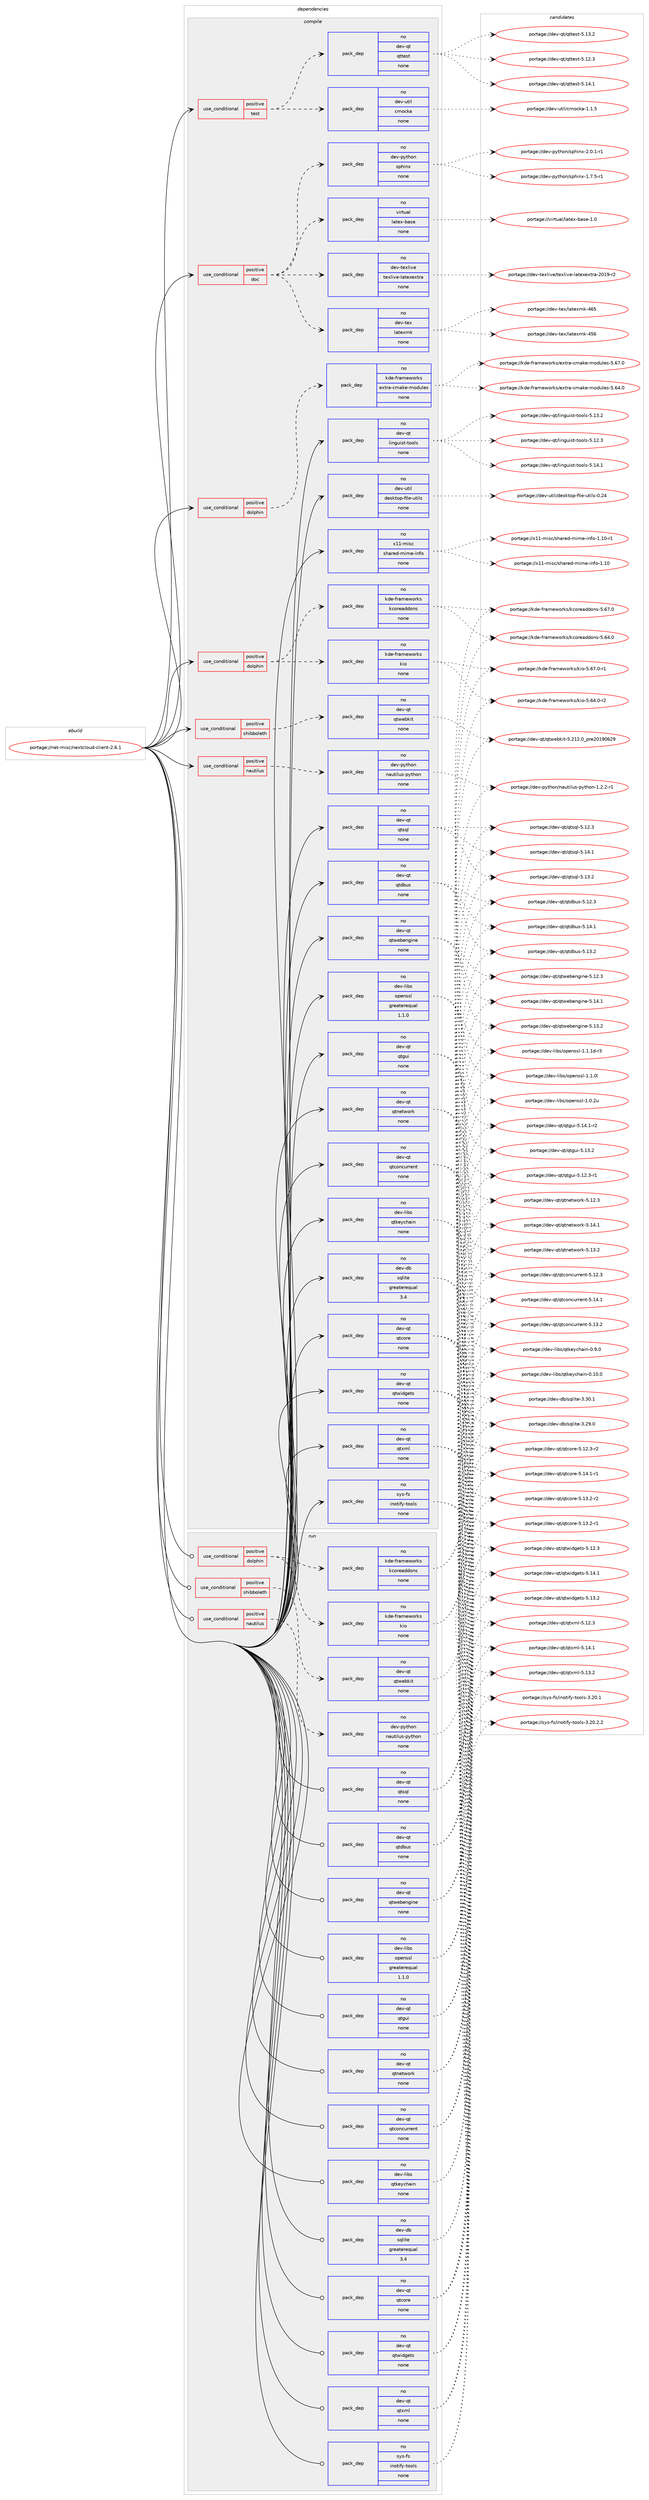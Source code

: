 digraph prolog {

# *************
# Graph options
# *************

newrank=true;
concentrate=true;
compound=true;
graph [rankdir=LR,fontname=Helvetica,fontsize=10,ranksep=1.5];#, ranksep=2.5, nodesep=0.2];
edge  [arrowhead=vee];
node  [fontname=Helvetica,fontsize=10];

# **********
# The ebuild
# **********

subgraph cluster_leftcol {
color=gray;
rank=same;
label=<<i>ebuild</i>>;
id [label="portage://net-misc/nextcloud-client-2.6.1", color=red, width=4, href="../net-misc/nextcloud-client-2.6.1.svg"];
}

# ****************
# The dependencies
# ****************

subgraph cluster_midcol {
color=gray;
label=<<i>dependencies</i>>;
subgraph cluster_compile {
fillcolor="#eeeeee";
style=filled;
label=<<i>compile</i>>;
subgraph cond26097 {
dependency126191 [label=<<TABLE BORDER="0" CELLBORDER="1" CELLSPACING="0" CELLPADDING="4"><TR><TD ROWSPAN="3" CELLPADDING="10">use_conditional</TD></TR><TR><TD>positive</TD></TR><TR><TD>doc</TD></TR></TABLE>>, shape=none, color=red];
subgraph pack97971 {
dependency126192 [label=<<TABLE BORDER="0" CELLBORDER="1" CELLSPACING="0" CELLPADDING="4" WIDTH="220"><TR><TD ROWSPAN="6" CELLPADDING="30">pack_dep</TD></TR><TR><TD WIDTH="110">no</TD></TR><TR><TD>dev-python</TD></TR><TR><TD>sphinx</TD></TR><TR><TD>none</TD></TR><TR><TD></TD></TR></TABLE>>, shape=none, color=blue];
}
dependency126191:e -> dependency126192:w [weight=20,style="dashed",arrowhead="vee"];
subgraph pack97972 {
dependency126193 [label=<<TABLE BORDER="0" CELLBORDER="1" CELLSPACING="0" CELLPADDING="4" WIDTH="220"><TR><TD ROWSPAN="6" CELLPADDING="30">pack_dep</TD></TR><TR><TD WIDTH="110">no</TD></TR><TR><TD>dev-tex</TD></TR><TR><TD>latexmk</TD></TR><TR><TD>none</TD></TR><TR><TD></TD></TR></TABLE>>, shape=none, color=blue];
}
dependency126191:e -> dependency126193:w [weight=20,style="dashed",arrowhead="vee"];
subgraph pack97973 {
dependency126194 [label=<<TABLE BORDER="0" CELLBORDER="1" CELLSPACING="0" CELLPADDING="4" WIDTH="220"><TR><TD ROWSPAN="6" CELLPADDING="30">pack_dep</TD></TR><TR><TD WIDTH="110">no</TD></TR><TR><TD>dev-texlive</TD></TR><TR><TD>texlive-latexextra</TD></TR><TR><TD>none</TD></TR><TR><TD></TD></TR></TABLE>>, shape=none, color=blue];
}
dependency126191:e -> dependency126194:w [weight=20,style="dashed",arrowhead="vee"];
subgraph pack97974 {
dependency126195 [label=<<TABLE BORDER="0" CELLBORDER="1" CELLSPACING="0" CELLPADDING="4" WIDTH="220"><TR><TD ROWSPAN="6" CELLPADDING="30">pack_dep</TD></TR><TR><TD WIDTH="110">no</TD></TR><TR><TD>virtual</TD></TR><TR><TD>latex-base</TD></TR><TR><TD>none</TD></TR><TR><TD></TD></TR></TABLE>>, shape=none, color=blue];
}
dependency126191:e -> dependency126195:w [weight=20,style="dashed",arrowhead="vee"];
}
id:e -> dependency126191:w [weight=20,style="solid",arrowhead="vee"];
subgraph cond26098 {
dependency126196 [label=<<TABLE BORDER="0" CELLBORDER="1" CELLSPACING="0" CELLPADDING="4"><TR><TD ROWSPAN="3" CELLPADDING="10">use_conditional</TD></TR><TR><TD>positive</TD></TR><TR><TD>dolphin</TD></TR></TABLE>>, shape=none, color=red];
subgraph pack97975 {
dependency126197 [label=<<TABLE BORDER="0" CELLBORDER="1" CELLSPACING="0" CELLPADDING="4" WIDTH="220"><TR><TD ROWSPAN="6" CELLPADDING="30">pack_dep</TD></TR><TR><TD WIDTH="110">no</TD></TR><TR><TD>kde-frameworks</TD></TR><TR><TD>extra-cmake-modules</TD></TR><TR><TD>none</TD></TR><TR><TD></TD></TR></TABLE>>, shape=none, color=blue];
}
dependency126196:e -> dependency126197:w [weight=20,style="dashed",arrowhead="vee"];
}
id:e -> dependency126196:w [weight=20,style="solid",arrowhead="vee"];
subgraph cond26099 {
dependency126198 [label=<<TABLE BORDER="0" CELLBORDER="1" CELLSPACING="0" CELLPADDING="4"><TR><TD ROWSPAN="3" CELLPADDING="10">use_conditional</TD></TR><TR><TD>positive</TD></TR><TR><TD>dolphin</TD></TR></TABLE>>, shape=none, color=red];
subgraph pack97976 {
dependency126199 [label=<<TABLE BORDER="0" CELLBORDER="1" CELLSPACING="0" CELLPADDING="4" WIDTH="220"><TR><TD ROWSPAN="6" CELLPADDING="30">pack_dep</TD></TR><TR><TD WIDTH="110">no</TD></TR><TR><TD>kde-frameworks</TD></TR><TR><TD>kcoreaddons</TD></TR><TR><TD>none</TD></TR><TR><TD></TD></TR></TABLE>>, shape=none, color=blue];
}
dependency126198:e -> dependency126199:w [weight=20,style="dashed",arrowhead="vee"];
subgraph pack97977 {
dependency126200 [label=<<TABLE BORDER="0" CELLBORDER="1" CELLSPACING="0" CELLPADDING="4" WIDTH="220"><TR><TD ROWSPAN="6" CELLPADDING="30">pack_dep</TD></TR><TR><TD WIDTH="110">no</TD></TR><TR><TD>kde-frameworks</TD></TR><TR><TD>kio</TD></TR><TR><TD>none</TD></TR><TR><TD></TD></TR></TABLE>>, shape=none, color=blue];
}
dependency126198:e -> dependency126200:w [weight=20,style="dashed",arrowhead="vee"];
}
id:e -> dependency126198:w [weight=20,style="solid",arrowhead="vee"];
subgraph cond26100 {
dependency126201 [label=<<TABLE BORDER="0" CELLBORDER="1" CELLSPACING="0" CELLPADDING="4"><TR><TD ROWSPAN="3" CELLPADDING="10">use_conditional</TD></TR><TR><TD>positive</TD></TR><TR><TD>nautilus</TD></TR></TABLE>>, shape=none, color=red];
subgraph pack97978 {
dependency126202 [label=<<TABLE BORDER="0" CELLBORDER="1" CELLSPACING="0" CELLPADDING="4" WIDTH="220"><TR><TD ROWSPAN="6" CELLPADDING="30">pack_dep</TD></TR><TR><TD WIDTH="110">no</TD></TR><TR><TD>dev-python</TD></TR><TR><TD>nautilus-python</TD></TR><TR><TD>none</TD></TR><TR><TD></TD></TR></TABLE>>, shape=none, color=blue];
}
dependency126201:e -> dependency126202:w [weight=20,style="dashed",arrowhead="vee"];
}
id:e -> dependency126201:w [weight=20,style="solid",arrowhead="vee"];
subgraph cond26101 {
dependency126203 [label=<<TABLE BORDER="0" CELLBORDER="1" CELLSPACING="0" CELLPADDING="4"><TR><TD ROWSPAN="3" CELLPADDING="10">use_conditional</TD></TR><TR><TD>positive</TD></TR><TR><TD>shibboleth</TD></TR></TABLE>>, shape=none, color=red];
subgraph pack97979 {
dependency126204 [label=<<TABLE BORDER="0" CELLBORDER="1" CELLSPACING="0" CELLPADDING="4" WIDTH="220"><TR><TD ROWSPAN="6" CELLPADDING="30">pack_dep</TD></TR><TR><TD WIDTH="110">no</TD></TR><TR><TD>dev-qt</TD></TR><TR><TD>qtwebkit</TD></TR><TR><TD>none</TD></TR><TR><TD></TD></TR></TABLE>>, shape=none, color=blue];
}
dependency126203:e -> dependency126204:w [weight=20,style="dashed",arrowhead="vee"];
}
id:e -> dependency126203:w [weight=20,style="solid",arrowhead="vee"];
subgraph cond26102 {
dependency126205 [label=<<TABLE BORDER="0" CELLBORDER="1" CELLSPACING="0" CELLPADDING="4"><TR><TD ROWSPAN="3" CELLPADDING="10">use_conditional</TD></TR><TR><TD>positive</TD></TR><TR><TD>test</TD></TR></TABLE>>, shape=none, color=red];
subgraph pack97980 {
dependency126206 [label=<<TABLE BORDER="0" CELLBORDER="1" CELLSPACING="0" CELLPADDING="4" WIDTH="220"><TR><TD ROWSPAN="6" CELLPADDING="30">pack_dep</TD></TR><TR><TD WIDTH="110">no</TD></TR><TR><TD>dev-util</TD></TR><TR><TD>cmocka</TD></TR><TR><TD>none</TD></TR><TR><TD></TD></TR></TABLE>>, shape=none, color=blue];
}
dependency126205:e -> dependency126206:w [weight=20,style="dashed",arrowhead="vee"];
subgraph pack97981 {
dependency126207 [label=<<TABLE BORDER="0" CELLBORDER="1" CELLSPACING="0" CELLPADDING="4" WIDTH="220"><TR><TD ROWSPAN="6" CELLPADDING="30">pack_dep</TD></TR><TR><TD WIDTH="110">no</TD></TR><TR><TD>dev-qt</TD></TR><TR><TD>qttest</TD></TR><TR><TD>none</TD></TR><TR><TD></TD></TR></TABLE>>, shape=none, color=blue];
}
dependency126205:e -> dependency126207:w [weight=20,style="dashed",arrowhead="vee"];
}
id:e -> dependency126205:w [weight=20,style="solid",arrowhead="vee"];
subgraph pack97982 {
dependency126208 [label=<<TABLE BORDER="0" CELLBORDER="1" CELLSPACING="0" CELLPADDING="4" WIDTH="220"><TR><TD ROWSPAN="6" CELLPADDING="30">pack_dep</TD></TR><TR><TD WIDTH="110">no</TD></TR><TR><TD>dev-db</TD></TR><TR><TD>sqlite</TD></TR><TR><TD>greaterequal</TD></TR><TR><TD>3.4</TD></TR></TABLE>>, shape=none, color=blue];
}
id:e -> dependency126208:w [weight=20,style="solid",arrowhead="vee"];
subgraph pack97983 {
dependency126209 [label=<<TABLE BORDER="0" CELLBORDER="1" CELLSPACING="0" CELLPADDING="4" WIDTH="220"><TR><TD ROWSPAN="6" CELLPADDING="30">pack_dep</TD></TR><TR><TD WIDTH="110">no</TD></TR><TR><TD>dev-libs</TD></TR><TR><TD>openssl</TD></TR><TR><TD>greaterequal</TD></TR><TR><TD>1.1.0</TD></TR></TABLE>>, shape=none, color=blue];
}
id:e -> dependency126209:w [weight=20,style="solid",arrowhead="vee"];
subgraph pack97984 {
dependency126210 [label=<<TABLE BORDER="0" CELLBORDER="1" CELLSPACING="0" CELLPADDING="4" WIDTH="220"><TR><TD ROWSPAN="6" CELLPADDING="30">pack_dep</TD></TR><TR><TD WIDTH="110">no</TD></TR><TR><TD>dev-libs</TD></TR><TR><TD>qtkeychain</TD></TR><TR><TD>none</TD></TR><TR><TD></TD></TR></TABLE>>, shape=none, color=blue];
}
id:e -> dependency126210:w [weight=20,style="solid",arrowhead="vee"];
subgraph pack97985 {
dependency126211 [label=<<TABLE BORDER="0" CELLBORDER="1" CELLSPACING="0" CELLPADDING="4" WIDTH="220"><TR><TD ROWSPAN="6" CELLPADDING="30">pack_dep</TD></TR><TR><TD WIDTH="110">no</TD></TR><TR><TD>dev-qt</TD></TR><TR><TD>linguist-tools</TD></TR><TR><TD>none</TD></TR><TR><TD></TD></TR></TABLE>>, shape=none, color=blue];
}
id:e -> dependency126211:w [weight=20,style="solid",arrowhead="vee"];
subgraph pack97986 {
dependency126212 [label=<<TABLE BORDER="0" CELLBORDER="1" CELLSPACING="0" CELLPADDING="4" WIDTH="220"><TR><TD ROWSPAN="6" CELLPADDING="30">pack_dep</TD></TR><TR><TD WIDTH="110">no</TD></TR><TR><TD>dev-qt</TD></TR><TR><TD>qtconcurrent</TD></TR><TR><TD>none</TD></TR><TR><TD></TD></TR></TABLE>>, shape=none, color=blue];
}
id:e -> dependency126212:w [weight=20,style="solid",arrowhead="vee"];
subgraph pack97987 {
dependency126213 [label=<<TABLE BORDER="0" CELLBORDER="1" CELLSPACING="0" CELLPADDING="4" WIDTH="220"><TR><TD ROWSPAN="6" CELLPADDING="30">pack_dep</TD></TR><TR><TD WIDTH="110">no</TD></TR><TR><TD>dev-qt</TD></TR><TR><TD>qtcore</TD></TR><TR><TD>none</TD></TR><TR><TD></TD></TR></TABLE>>, shape=none, color=blue];
}
id:e -> dependency126213:w [weight=20,style="solid",arrowhead="vee"];
subgraph pack97988 {
dependency126214 [label=<<TABLE BORDER="0" CELLBORDER="1" CELLSPACING="0" CELLPADDING="4" WIDTH="220"><TR><TD ROWSPAN="6" CELLPADDING="30">pack_dep</TD></TR><TR><TD WIDTH="110">no</TD></TR><TR><TD>dev-qt</TD></TR><TR><TD>qtdbus</TD></TR><TR><TD>none</TD></TR><TR><TD></TD></TR></TABLE>>, shape=none, color=blue];
}
id:e -> dependency126214:w [weight=20,style="solid",arrowhead="vee"];
subgraph pack97989 {
dependency126215 [label=<<TABLE BORDER="0" CELLBORDER="1" CELLSPACING="0" CELLPADDING="4" WIDTH="220"><TR><TD ROWSPAN="6" CELLPADDING="30">pack_dep</TD></TR><TR><TD WIDTH="110">no</TD></TR><TR><TD>dev-qt</TD></TR><TR><TD>qtgui</TD></TR><TR><TD>none</TD></TR><TR><TD></TD></TR></TABLE>>, shape=none, color=blue];
}
id:e -> dependency126215:w [weight=20,style="solid",arrowhead="vee"];
subgraph pack97990 {
dependency126216 [label=<<TABLE BORDER="0" CELLBORDER="1" CELLSPACING="0" CELLPADDING="4" WIDTH="220"><TR><TD ROWSPAN="6" CELLPADDING="30">pack_dep</TD></TR><TR><TD WIDTH="110">no</TD></TR><TR><TD>dev-qt</TD></TR><TR><TD>qtnetwork</TD></TR><TR><TD>none</TD></TR><TR><TD></TD></TR></TABLE>>, shape=none, color=blue];
}
id:e -> dependency126216:w [weight=20,style="solid",arrowhead="vee"];
subgraph pack97991 {
dependency126217 [label=<<TABLE BORDER="0" CELLBORDER="1" CELLSPACING="0" CELLPADDING="4" WIDTH="220"><TR><TD ROWSPAN="6" CELLPADDING="30">pack_dep</TD></TR><TR><TD WIDTH="110">no</TD></TR><TR><TD>dev-qt</TD></TR><TR><TD>qtsql</TD></TR><TR><TD>none</TD></TR><TR><TD></TD></TR></TABLE>>, shape=none, color=blue];
}
id:e -> dependency126217:w [weight=20,style="solid",arrowhead="vee"];
subgraph pack97992 {
dependency126218 [label=<<TABLE BORDER="0" CELLBORDER="1" CELLSPACING="0" CELLPADDING="4" WIDTH="220"><TR><TD ROWSPAN="6" CELLPADDING="30">pack_dep</TD></TR><TR><TD WIDTH="110">no</TD></TR><TR><TD>dev-qt</TD></TR><TR><TD>qtwebengine</TD></TR><TR><TD>none</TD></TR><TR><TD></TD></TR></TABLE>>, shape=none, color=blue];
}
id:e -> dependency126218:w [weight=20,style="solid",arrowhead="vee"];
subgraph pack97993 {
dependency126219 [label=<<TABLE BORDER="0" CELLBORDER="1" CELLSPACING="0" CELLPADDING="4" WIDTH="220"><TR><TD ROWSPAN="6" CELLPADDING="30">pack_dep</TD></TR><TR><TD WIDTH="110">no</TD></TR><TR><TD>dev-qt</TD></TR><TR><TD>qtwidgets</TD></TR><TR><TD>none</TD></TR><TR><TD></TD></TR></TABLE>>, shape=none, color=blue];
}
id:e -> dependency126219:w [weight=20,style="solid",arrowhead="vee"];
subgraph pack97994 {
dependency126220 [label=<<TABLE BORDER="0" CELLBORDER="1" CELLSPACING="0" CELLPADDING="4" WIDTH="220"><TR><TD ROWSPAN="6" CELLPADDING="30">pack_dep</TD></TR><TR><TD WIDTH="110">no</TD></TR><TR><TD>dev-qt</TD></TR><TR><TD>qtxml</TD></TR><TR><TD>none</TD></TR><TR><TD></TD></TR></TABLE>>, shape=none, color=blue];
}
id:e -> dependency126220:w [weight=20,style="solid",arrowhead="vee"];
subgraph pack97995 {
dependency126221 [label=<<TABLE BORDER="0" CELLBORDER="1" CELLSPACING="0" CELLPADDING="4" WIDTH="220"><TR><TD ROWSPAN="6" CELLPADDING="30">pack_dep</TD></TR><TR><TD WIDTH="110">no</TD></TR><TR><TD>dev-util</TD></TR><TR><TD>desktop-file-utils</TD></TR><TR><TD>none</TD></TR><TR><TD></TD></TR></TABLE>>, shape=none, color=blue];
}
id:e -> dependency126221:w [weight=20,style="solid",arrowhead="vee"];
subgraph pack97996 {
dependency126222 [label=<<TABLE BORDER="0" CELLBORDER="1" CELLSPACING="0" CELLPADDING="4" WIDTH="220"><TR><TD ROWSPAN="6" CELLPADDING="30">pack_dep</TD></TR><TR><TD WIDTH="110">no</TD></TR><TR><TD>sys-fs</TD></TR><TR><TD>inotify-tools</TD></TR><TR><TD>none</TD></TR><TR><TD></TD></TR></TABLE>>, shape=none, color=blue];
}
id:e -> dependency126222:w [weight=20,style="solid",arrowhead="vee"];
subgraph pack97997 {
dependency126223 [label=<<TABLE BORDER="0" CELLBORDER="1" CELLSPACING="0" CELLPADDING="4" WIDTH="220"><TR><TD ROWSPAN="6" CELLPADDING="30">pack_dep</TD></TR><TR><TD WIDTH="110">no</TD></TR><TR><TD>x11-misc</TD></TR><TR><TD>shared-mime-info</TD></TR><TR><TD>none</TD></TR><TR><TD></TD></TR></TABLE>>, shape=none, color=blue];
}
id:e -> dependency126223:w [weight=20,style="solid",arrowhead="vee"];
}
subgraph cluster_compileandrun {
fillcolor="#eeeeee";
style=filled;
label=<<i>compile and run</i>>;
}
subgraph cluster_run {
fillcolor="#eeeeee";
style=filled;
label=<<i>run</i>>;
subgraph cond26103 {
dependency126224 [label=<<TABLE BORDER="0" CELLBORDER="1" CELLSPACING="0" CELLPADDING="4"><TR><TD ROWSPAN="3" CELLPADDING="10">use_conditional</TD></TR><TR><TD>positive</TD></TR><TR><TD>dolphin</TD></TR></TABLE>>, shape=none, color=red];
subgraph pack97998 {
dependency126225 [label=<<TABLE BORDER="0" CELLBORDER="1" CELLSPACING="0" CELLPADDING="4" WIDTH="220"><TR><TD ROWSPAN="6" CELLPADDING="30">pack_dep</TD></TR><TR><TD WIDTH="110">no</TD></TR><TR><TD>kde-frameworks</TD></TR><TR><TD>kcoreaddons</TD></TR><TR><TD>none</TD></TR><TR><TD></TD></TR></TABLE>>, shape=none, color=blue];
}
dependency126224:e -> dependency126225:w [weight=20,style="dashed",arrowhead="vee"];
subgraph pack97999 {
dependency126226 [label=<<TABLE BORDER="0" CELLBORDER="1" CELLSPACING="0" CELLPADDING="4" WIDTH="220"><TR><TD ROWSPAN="6" CELLPADDING="30">pack_dep</TD></TR><TR><TD WIDTH="110">no</TD></TR><TR><TD>kde-frameworks</TD></TR><TR><TD>kio</TD></TR><TR><TD>none</TD></TR><TR><TD></TD></TR></TABLE>>, shape=none, color=blue];
}
dependency126224:e -> dependency126226:w [weight=20,style="dashed",arrowhead="vee"];
}
id:e -> dependency126224:w [weight=20,style="solid",arrowhead="odot"];
subgraph cond26104 {
dependency126227 [label=<<TABLE BORDER="0" CELLBORDER="1" CELLSPACING="0" CELLPADDING="4"><TR><TD ROWSPAN="3" CELLPADDING="10">use_conditional</TD></TR><TR><TD>positive</TD></TR><TR><TD>nautilus</TD></TR></TABLE>>, shape=none, color=red];
subgraph pack98000 {
dependency126228 [label=<<TABLE BORDER="0" CELLBORDER="1" CELLSPACING="0" CELLPADDING="4" WIDTH="220"><TR><TD ROWSPAN="6" CELLPADDING="30">pack_dep</TD></TR><TR><TD WIDTH="110">no</TD></TR><TR><TD>dev-python</TD></TR><TR><TD>nautilus-python</TD></TR><TR><TD>none</TD></TR><TR><TD></TD></TR></TABLE>>, shape=none, color=blue];
}
dependency126227:e -> dependency126228:w [weight=20,style="dashed",arrowhead="vee"];
}
id:e -> dependency126227:w [weight=20,style="solid",arrowhead="odot"];
subgraph cond26105 {
dependency126229 [label=<<TABLE BORDER="0" CELLBORDER="1" CELLSPACING="0" CELLPADDING="4"><TR><TD ROWSPAN="3" CELLPADDING="10">use_conditional</TD></TR><TR><TD>positive</TD></TR><TR><TD>shibboleth</TD></TR></TABLE>>, shape=none, color=red];
subgraph pack98001 {
dependency126230 [label=<<TABLE BORDER="0" CELLBORDER="1" CELLSPACING="0" CELLPADDING="4" WIDTH="220"><TR><TD ROWSPAN="6" CELLPADDING="30">pack_dep</TD></TR><TR><TD WIDTH="110">no</TD></TR><TR><TD>dev-qt</TD></TR><TR><TD>qtwebkit</TD></TR><TR><TD>none</TD></TR><TR><TD></TD></TR></TABLE>>, shape=none, color=blue];
}
dependency126229:e -> dependency126230:w [weight=20,style="dashed",arrowhead="vee"];
}
id:e -> dependency126229:w [weight=20,style="solid",arrowhead="odot"];
subgraph pack98002 {
dependency126231 [label=<<TABLE BORDER="0" CELLBORDER="1" CELLSPACING="0" CELLPADDING="4" WIDTH="220"><TR><TD ROWSPAN="6" CELLPADDING="30">pack_dep</TD></TR><TR><TD WIDTH="110">no</TD></TR><TR><TD>dev-db</TD></TR><TR><TD>sqlite</TD></TR><TR><TD>greaterequal</TD></TR><TR><TD>3.4</TD></TR></TABLE>>, shape=none, color=blue];
}
id:e -> dependency126231:w [weight=20,style="solid",arrowhead="odot"];
subgraph pack98003 {
dependency126232 [label=<<TABLE BORDER="0" CELLBORDER="1" CELLSPACING="0" CELLPADDING="4" WIDTH="220"><TR><TD ROWSPAN="6" CELLPADDING="30">pack_dep</TD></TR><TR><TD WIDTH="110">no</TD></TR><TR><TD>dev-libs</TD></TR><TR><TD>openssl</TD></TR><TR><TD>greaterequal</TD></TR><TR><TD>1.1.0</TD></TR></TABLE>>, shape=none, color=blue];
}
id:e -> dependency126232:w [weight=20,style="solid",arrowhead="odot"];
subgraph pack98004 {
dependency126233 [label=<<TABLE BORDER="0" CELLBORDER="1" CELLSPACING="0" CELLPADDING="4" WIDTH="220"><TR><TD ROWSPAN="6" CELLPADDING="30">pack_dep</TD></TR><TR><TD WIDTH="110">no</TD></TR><TR><TD>dev-libs</TD></TR><TR><TD>qtkeychain</TD></TR><TR><TD>none</TD></TR><TR><TD></TD></TR></TABLE>>, shape=none, color=blue];
}
id:e -> dependency126233:w [weight=20,style="solid",arrowhead="odot"];
subgraph pack98005 {
dependency126234 [label=<<TABLE BORDER="0" CELLBORDER="1" CELLSPACING="0" CELLPADDING="4" WIDTH="220"><TR><TD ROWSPAN="6" CELLPADDING="30">pack_dep</TD></TR><TR><TD WIDTH="110">no</TD></TR><TR><TD>dev-qt</TD></TR><TR><TD>qtconcurrent</TD></TR><TR><TD>none</TD></TR><TR><TD></TD></TR></TABLE>>, shape=none, color=blue];
}
id:e -> dependency126234:w [weight=20,style="solid",arrowhead="odot"];
subgraph pack98006 {
dependency126235 [label=<<TABLE BORDER="0" CELLBORDER="1" CELLSPACING="0" CELLPADDING="4" WIDTH="220"><TR><TD ROWSPAN="6" CELLPADDING="30">pack_dep</TD></TR><TR><TD WIDTH="110">no</TD></TR><TR><TD>dev-qt</TD></TR><TR><TD>qtcore</TD></TR><TR><TD>none</TD></TR><TR><TD></TD></TR></TABLE>>, shape=none, color=blue];
}
id:e -> dependency126235:w [weight=20,style="solid",arrowhead="odot"];
subgraph pack98007 {
dependency126236 [label=<<TABLE BORDER="0" CELLBORDER="1" CELLSPACING="0" CELLPADDING="4" WIDTH="220"><TR><TD ROWSPAN="6" CELLPADDING="30">pack_dep</TD></TR><TR><TD WIDTH="110">no</TD></TR><TR><TD>dev-qt</TD></TR><TR><TD>qtdbus</TD></TR><TR><TD>none</TD></TR><TR><TD></TD></TR></TABLE>>, shape=none, color=blue];
}
id:e -> dependency126236:w [weight=20,style="solid",arrowhead="odot"];
subgraph pack98008 {
dependency126237 [label=<<TABLE BORDER="0" CELLBORDER="1" CELLSPACING="0" CELLPADDING="4" WIDTH="220"><TR><TD ROWSPAN="6" CELLPADDING="30">pack_dep</TD></TR><TR><TD WIDTH="110">no</TD></TR><TR><TD>dev-qt</TD></TR><TR><TD>qtgui</TD></TR><TR><TD>none</TD></TR><TR><TD></TD></TR></TABLE>>, shape=none, color=blue];
}
id:e -> dependency126237:w [weight=20,style="solid",arrowhead="odot"];
subgraph pack98009 {
dependency126238 [label=<<TABLE BORDER="0" CELLBORDER="1" CELLSPACING="0" CELLPADDING="4" WIDTH="220"><TR><TD ROWSPAN="6" CELLPADDING="30">pack_dep</TD></TR><TR><TD WIDTH="110">no</TD></TR><TR><TD>dev-qt</TD></TR><TR><TD>qtnetwork</TD></TR><TR><TD>none</TD></TR><TR><TD></TD></TR></TABLE>>, shape=none, color=blue];
}
id:e -> dependency126238:w [weight=20,style="solid",arrowhead="odot"];
subgraph pack98010 {
dependency126239 [label=<<TABLE BORDER="0" CELLBORDER="1" CELLSPACING="0" CELLPADDING="4" WIDTH="220"><TR><TD ROWSPAN="6" CELLPADDING="30">pack_dep</TD></TR><TR><TD WIDTH="110">no</TD></TR><TR><TD>dev-qt</TD></TR><TR><TD>qtsql</TD></TR><TR><TD>none</TD></TR><TR><TD></TD></TR></TABLE>>, shape=none, color=blue];
}
id:e -> dependency126239:w [weight=20,style="solid",arrowhead="odot"];
subgraph pack98011 {
dependency126240 [label=<<TABLE BORDER="0" CELLBORDER="1" CELLSPACING="0" CELLPADDING="4" WIDTH="220"><TR><TD ROWSPAN="6" CELLPADDING="30">pack_dep</TD></TR><TR><TD WIDTH="110">no</TD></TR><TR><TD>dev-qt</TD></TR><TR><TD>qtwebengine</TD></TR><TR><TD>none</TD></TR><TR><TD></TD></TR></TABLE>>, shape=none, color=blue];
}
id:e -> dependency126240:w [weight=20,style="solid",arrowhead="odot"];
subgraph pack98012 {
dependency126241 [label=<<TABLE BORDER="0" CELLBORDER="1" CELLSPACING="0" CELLPADDING="4" WIDTH="220"><TR><TD ROWSPAN="6" CELLPADDING="30">pack_dep</TD></TR><TR><TD WIDTH="110">no</TD></TR><TR><TD>dev-qt</TD></TR><TR><TD>qtwidgets</TD></TR><TR><TD>none</TD></TR><TR><TD></TD></TR></TABLE>>, shape=none, color=blue];
}
id:e -> dependency126241:w [weight=20,style="solid",arrowhead="odot"];
subgraph pack98013 {
dependency126242 [label=<<TABLE BORDER="0" CELLBORDER="1" CELLSPACING="0" CELLPADDING="4" WIDTH="220"><TR><TD ROWSPAN="6" CELLPADDING="30">pack_dep</TD></TR><TR><TD WIDTH="110">no</TD></TR><TR><TD>dev-qt</TD></TR><TR><TD>qtxml</TD></TR><TR><TD>none</TD></TR><TR><TD></TD></TR></TABLE>>, shape=none, color=blue];
}
id:e -> dependency126242:w [weight=20,style="solid",arrowhead="odot"];
subgraph pack98014 {
dependency126243 [label=<<TABLE BORDER="0" CELLBORDER="1" CELLSPACING="0" CELLPADDING="4" WIDTH="220"><TR><TD ROWSPAN="6" CELLPADDING="30">pack_dep</TD></TR><TR><TD WIDTH="110">no</TD></TR><TR><TD>sys-fs</TD></TR><TR><TD>inotify-tools</TD></TR><TR><TD>none</TD></TR><TR><TD></TD></TR></TABLE>>, shape=none, color=blue];
}
id:e -> dependency126243:w [weight=20,style="solid",arrowhead="odot"];
}
}

# **************
# The candidates
# **************

subgraph cluster_choices {
rank=same;
color=gray;
label=<<i>candidates</i>>;

subgraph choice97971 {
color=black;
nodesep=1;
choice10010111845112121116104111110471151121041051101204550464846494511449 [label="portage://dev-python/sphinx-2.0.1-r1", color=red, width=4,href="../dev-python/sphinx-2.0.1-r1.svg"];
choice10010111845112121116104111110471151121041051101204549465546534511449 [label="portage://dev-python/sphinx-1.7.5-r1", color=red, width=4,href="../dev-python/sphinx-1.7.5-r1.svg"];
dependency126192:e -> choice10010111845112121116104111110471151121041051101204550464846494511449:w [style=dotted,weight="100"];
dependency126192:e -> choice10010111845112121116104111110471151121041051101204549465546534511449:w [style=dotted,weight="100"];
}
subgraph choice97972 {
color=black;
nodesep=1;
choice10010111845116101120471089711610112010910745525453 [label="portage://dev-tex/latexmk-465", color=red, width=4,href="../dev-tex/latexmk-465.svg"];
choice10010111845116101120471089711610112010910745525354 [label="portage://dev-tex/latexmk-456", color=red, width=4,href="../dev-tex/latexmk-456.svg"];
dependency126193:e -> choice10010111845116101120471089711610112010910745525453:w [style=dotted,weight="100"];
dependency126193:e -> choice10010111845116101120471089711610112010910745525354:w [style=dotted,weight="100"];
}
subgraph choice97973 {
color=black;
nodesep=1;
choice100101118451161011201081051181014711610112010810511810145108971161011201011201161149745504849574511450 [label="portage://dev-texlive/texlive-latexextra-2019-r2", color=red, width=4,href="../dev-texlive/texlive-latexextra-2019-r2.svg"];
dependency126194:e -> choice100101118451161011201081051181014711610112010810511810145108971161011201011201161149745504849574511450:w [style=dotted,weight="100"];
}
subgraph choice97974 {
color=black;
nodesep=1;
choice11810511411611797108471089711610112045989711510145494648 [label="portage://virtual/latex-base-1.0", color=red, width=4,href="../virtual/latex-base-1.0.svg"];
dependency126195:e -> choice11810511411611797108471089711610112045989711510145494648:w [style=dotted,weight="100"];
}
subgraph choice97975 {
color=black;
nodesep=1;
choice107100101451021149710910111911111410711547101120116114974599109971071014510911110011710810111545534654554648 [label="portage://kde-frameworks/extra-cmake-modules-5.67.0", color=red, width=4,href="../kde-frameworks/extra-cmake-modules-5.67.0.svg"];
choice107100101451021149710910111911111410711547101120116114974599109971071014510911110011710810111545534654524648 [label="portage://kde-frameworks/extra-cmake-modules-5.64.0", color=red, width=4,href="../kde-frameworks/extra-cmake-modules-5.64.0.svg"];
dependency126197:e -> choice107100101451021149710910111911111410711547101120116114974599109971071014510911110011710810111545534654554648:w [style=dotted,weight="100"];
dependency126197:e -> choice107100101451021149710910111911111410711547101120116114974599109971071014510911110011710810111545534654524648:w [style=dotted,weight="100"];
}
subgraph choice97976 {
color=black;
nodesep=1;
choice107100101451021149710910111911111410711547107991111141019710010011111011545534654554648 [label="portage://kde-frameworks/kcoreaddons-5.67.0", color=red, width=4,href="../kde-frameworks/kcoreaddons-5.67.0.svg"];
choice107100101451021149710910111911111410711547107991111141019710010011111011545534654524648 [label="portage://kde-frameworks/kcoreaddons-5.64.0", color=red, width=4,href="../kde-frameworks/kcoreaddons-5.64.0.svg"];
dependency126199:e -> choice107100101451021149710910111911111410711547107991111141019710010011111011545534654554648:w [style=dotted,weight="100"];
dependency126199:e -> choice107100101451021149710910111911111410711547107991111141019710010011111011545534654524648:w [style=dotted,weight="100"];
}
subgraph choice97977 {
color=black;
nodesep=1;
choice107100101451021149710910111911111410711547107105111455346545546484511449 [label="portage://kde-frameworks/kio-5.67.0-r1", color=red, width=4,href="../kde-frameworks/kio-5.67.0-r1.svg"];
choice107100101451021149710910111911111410711547107105111455346545246484511450 [label="portage://kde-frameworks/kio-5.64.0-r2", color=red, width=4,href="../kde-frameworks/kio-5.64.0-r2.svg"];
dependency126200:e -> choice107100101451021149710910111911111410711547107105111455346545546484511449:w [style=dotted,weight="100"];
dependency126200:e -> choice107100101451021149710910111911111410711547107105111455346545246484511450:w [style=dotted,weight="100"];
}
subgraph choice97978 {
color=black;
nodesep=1;
choice100101118451121211161041111104711097117116105108117115451121211161041111104549465046504511449 [label="portage://dev-python/nautilus-python-1.2.2-r1", color=red, width=4,href="../dev-python/nautilus-python-1.2.2-r1.svg"];
dependency126202:e -> choice100101118451121211161041111104711097117116105108117115451121211161041111104549465046504511449:w [style=dotted,weight="100"];
}
subgraph choice97979 {
color=black;
nodesep=1;
choice1001011184511311647113116119101981071051164553465049504648951121141015048495748545057 [label="portage://dev-qt/qtwebkit-5.212.0_pre20190629", color=red, width=4,href="../dev-qt/qtwebkit-5.212.0_pre20190629.svg"];
dependency126204:e -> choice1001011184511311647113116119101981071051164553465049504648951121141015048495748545057:w [style=dotted,weight="100"];
}
subgraph choice97980 {
color=black;
nodesep=1;
choice1001011184511711610510847991091119910797454946494653 [label="portage://dev-util/cmocka-1.1.5", color=red, width=4,href="../dev-util/cmocka-1.1.5.svg"];
dependency126206:e -> choice1001011184511711610510847991091119910797454946494653:w [style=dotted,weight="100"];
}
subgraph choice97981 {
color=black;
nodesep=1;
choice100101118451131164711311611610111511645534649524649 [label="portage://dev-qt/qttest-5.14.1", color=red, width=4,href="../dev-qt/qttest-5.14.1.svg"];
choice100101118451131164711311611610111511645534649514650 [label="portage://dev-qt/qttest-5.13.2", color=red, width=4,href="../dev-qt/qttest-5.13.2.svg"];
choice100101118451131164711311611610111511645534649504651 [label="portage://dev-qt/qttest-5.12.3", color=red, width=4,href="../dev-qt/qttest-5.12.3.svg"];
dependency126207:e -> choice100101118451131164711311611610111511645534649524649:w [style=dotted,weight="100"];
dependency126207:e -> choice100101118451131164711311611610111511645534649514650:w [style=dotted,weight="100"];
dependency126207:e -> choice100101118451131164711311611610111511645534649504651:w [style=dotted,weight="100"];
}
subgraph choice97982 {
color=black;
nodesep=1;
choice10010111845100984711511310810511610145514651484649 [label="portage://dev-db/sqlite-3.30.1", color=red, width=4,href="../dev-db/sqlite-3.30.1.svg"];
choice10010111845100984711511310810511610145514650574648 [label="portage://dev-db/sqlite-3.29.0", color=red, width=4,href="../dev-db/sqlite-3.29.0.svg"];
dependency126208:e -> choice10010111845100984711511310810511610145514651484649:w [style=dotted,weight="100"];
dependency126208:e -> choice10010111845100984711511310810511610145514650574648:w [style=dotted,weight="100"];
}
subgraph choice97983 {
color=black;
nodesep=1;
choice1001011184510810598115471111121011101151151084549464946491004511451 [label="portage://dev-libs/openssl-1.1.1d-r3", color=red, width=4,href="../dev-libs/openssl-1.1.1d-r3.svg"];
choice100101118451081059811547111112101110115115108454946494648108 [label="portage://dev-libs/openssl-1.1.0l", color=red, width=4,href="../dev-libs/openssl-1.1.0l.svg"];
choice100101118451081059811547111112101110115115108454946484650117 [label="portage://dev-libs/openssl-1.0.2u", color=red, width=4,href="../dev-libs/openssl-1.0.2u.svg"];
dependency126209:e -> choice1001011184510810598115471111121011101151151084549464946491004511451:w [style=dotted,weight="100"];
dependency126209:e -> choice100101118451081059811547111112101110115115108454946494648108:w [style=dotted,weight="100"];
dependency126209:e -> choice100101118451081059811547111112101110115115108454946484650117:w [style=dotted,weight="100"];
}
subgraph choice97984 {
color=black;
nodesep=1;
choice1001011184510810598115471131161071011219910497105110454846574648 [label="portage://dev-libs/qtkeychain-0.9.0", color=red, width=4,href="../dev-libs/qtkeychain-0.9.0.svg"];
choice100101118451081059811547113116107101121991049710511045484649484648 [label="portage://dev-libs/qtkeychain-0.10.0", color=red, width=4,href="../dev-libs/qtkeychain-0.10.0.svg"];
dependency126210:e -> choice1001011184510810598115471131161071011219910497105110454846574648:w [style=dotted,weight="100"];
dependency126210:e -> choice100101118451081059811547113116107101121991049710511045484649484648:w [style=dotted,weight="100"];
}
subgraph choice97985 {
color=black;
nodesep=1;
choice10010111845113116471081051101031171051151164511611111110811545534649524649 [label="portage://dev-qt/linguist-tools-5.14.1", color=red, width=4,href="../dev-qt/linguist-tools-5.14.1.svg"];
choice10010111845113116471081051101031171051151164511611111110811545534649514650 [label="portage://dev-qt/linguist-tools-5.13.2", color=red, width=4,href="../dev-qt/linguist-tools-5.13.2.svg"];
choice10010111845113116471081051101031171051151164511611111110811545534649504651 [label="portage://dev-qt/linguist-tools-5.12.3", color=red, width=4,href="../dev-qt/linguist-tools-5.12.3.svg"];
dependency126211:e -> choice10010111845113116471081051101031171051151164511611111110811545534649524649:w [style=dotted,weight="100"];
dependency126211:e -> choice10010111845113116471081051101031171051151164511611111110811545534649514650:w [style=dotted,weight="100"];
dependency126211:e -> choice10010111845113116471081051101031171051151164511611111110811545534649504651:w [style=dotted,weight="100"];
}
subgraph choice97986 {
color=black;
nodesep=1;
choice1001011184511311647113116991111109911711411410111011645534649524649 [label="portage://dev-qt/qtconcurrent-5.14.1", color=red, width=4,href="../dev-qt/qtconcurrent-5.14.1.svg"];
choice1001011184511311647113116991111109911711411410111011645534649514650 [label="portage://dev-qt/qtconcurrent-5.13.2", color=red, width=4,href="../dev-qt/qtconcurrent-5.13.2.svg"];
choice1001011184511311647113116991111109911711411410111011645534649504651 [label="portage://dev-qt/qtconcurrent-5.12.3", color=red, width=4,href="../dev-qt/qtconcurrent-5.12.3.svg"];
dependency126212:e -> choice1001011184511311647113116991111109911711411410111011645534649524649:w [style=dotted,weight="100"];
dependency126212:e -> choice1001011184511311647113116991111109911711411410111011645534649514650:w [style=dotted,weight="100"];
dependency126212:e -> choice1001011184511311647113116991111109911711411410111011645534649504651:w [style=dotted,weight="100"];
}
subgraph choice97987 {
color=black;
nodesep=1;
choice100101118451131164711311699111114101455346495246494511449 [label="portage://dev-qt/qtcore-5.14.1-r1", color=red, width=4,href="../dev-qt/qtcore-5.14.1-r1.svg"];
choice100101118451131164711311699111114101455346495146504511450 [label="portage://dev-qt/qtcore-5.13.2-r2", color=red, width=4,href="../dev-qt/qtcore-5.13.2-r2.svg"];
choice100101118451131164711311699111114101455346495146504511449 [label="portage://dev-qt/qtcore-5.13.2-r1", color=red, width=4,href="../dev-qt/qtcore-5.13.2-r1.svg"];
choice100101118451131164711311699111114101455346495046514511450 [label="portage://dev-qt/qtcore-5.12.3-r2", color=red, width=4,href="../dev-qt/qtcore-5.12.3-r2.svg"];
dependency126213:e -> choice100101118451131164711311699111114101455346495246494511449:w [style=dotted,weight="100"];
dependency126213:e -> choice100101118451131164711311699111114101455346495146504511450:w [style=dotted,weight="100"];
dependency126213:e -> choice100101118451131164711311699111114101455346495146504511449:w [style=dotted,weight="100"];
dependency126213:e -> choice100101118451131164711311699111114101455346495046514511450:w [style=dotted,weight="100"];
}
subgraph choice97988 {
color=black;
nodesep=1;
choice10010111845113116471131161009811711545534649524649 [label="portage://dev-qt/qtdbus-5.14.1", color=red, width=4,href="../dev-qt/qtdbus-5.14.1.svg"];
choice10010111845113116471131161009811711545534649514650 [label="portage://dev-qt/qtdbus-5.13.2", color=red, width=4,href="../dev-qt/qtdbus-5.13.2.svg"];
choice10010111845113116471131161009811711545534649504651 [label="portage://dev-qt/qtdbus-5.12.3", color=red, width=4,href="../dev-qt/qtdbus-5.12.3.svg"];
dependency126214:e -> choice10010111845113116471131161009811711545534649524649:w [style=dotted,weight="100"];
dependency126214:e -> choice10010111845113116471131161009811711545534649514650:w [style=dotted,weight="100"];
dependency126214:e -> choice10010111845113116471131161009811711545534649504651:w [style=dotted,weight="100"];
}
subgraph choice97989 {
color=black;
nodesep=1;
choice1001011184511311647113116103117105455346495246494511450 [label="portage://dev-qt/qtgui-5.14.1-r2", color=red, width=4,href="../dev-qt/qtgui-5.14.1-r2.svg"];
choice100101118451131164711311610311710545534649514650 [label="portage://dev-qt/qtgui-5.13.2", color=red, width=4,href="../dev-qt/qtgui-5.13.2.svg"];
choice1001011184511311647113116103117105455346495046514511449 [label="portage://dev-qt/qtgui-5.12.3-r1", color=red, width=4,href="../dev-qt/qtgui-5.12.3-r1.svg"];
dependency126215:e -> choice1001011184511311647113116103117105455346495246494511450:w [style=dotted,weight="100"];
dependency126215:e -> choice100101118451131164711311610311710545534649514650:w [style=dotted,weight="100"];
dependency126215:e -> choice1001011184511311647113116103117105455346495046514511449:w [style=dotted,weight="100"];
}
subgraph choice97990 {
color=black;
nodesep=1;
choice100101118451131164711311611010111611911111410745534649524649 [label="portage://dev-qt/qtnetwork-5.14.1", color=red, width=4,href="../dev-qt/qtnetwork-5.14.1.svg"];
choice100101118451131164711311611010111611911111410745534649514650 [label="portage://dev-qt/qtnetwork-5.13.2", color=red, width=4,href="../dev-qt/qtnetwork-5.13.2.svg"];
choice100101118451131164711311611010111611911111410745534649504651 [label="portage://dev-qt/qtnetwork-5.12.3", color=red, width=4,href="../dev-qt/qtnetwork-5.12.3.svg"];
dependency126216:e -> choice100101118451131164711311611010111611911111410745534649524649:w [style=dotted,weight="100"];
dependency126216:e -> choice100101118451131164711311611010111611911111410745534649514650:w [style=dotted,weight="100"];
dependency126216:e -> choice100101118451131164711311611010111611911111410745534649504651:w [style=dotted,weight="100"];
}
subgraph choice97991 {
color=black;
nodesep=1;
choice100101118451131164711311611511310845534649524649 [label="portage://dev-qt/qtsql-5.14.1", color=red, width=4,href="../dev-qt/qtsql-5.14.1.svg"];
choice100101118451131164711311611511310845534649514650 [label="portage://dev-qt/qtsql-5.13.2", color=red, width=4,href="../dev-qt/qtsql-5.13.2.svg"];
choice100101118451131164711311611511310845534649504651 [label="portage://dev-qt/qtsql-5.12.3", color=red, width=4,href="../dev-qt/qtsql-5.12.3.svg"];
dependency126217:e -> choice100101118451131164711311611511310845534649524649:w [style=dotted,weight="100"];
dependency126217:e -> choice100101118451131164711311611511310845534649514650:w [style=dotted,weight="100"];
dependency126217:e -> choice100101118451131164711311611511310845534649504651:w [style=dotted,weight="100"];
}
subgraph choice97992 {
color=black;
nodesep=1;
choice10010111845113116471131161191019810111010310511010145534649524649 [label="portage://dev-qt/qtwebengine-5.14.1", color=red, width=4,href="../dev-qt/qtwebengine-5.14.1.svg"];
choice10010111845113116471131161191019810111010310511010145534649514650 [label="portage://dev-qt/qtwebengine-5.13.2", color=red, width=4,href="../dev-qt/qtwebengine-5.13.2.svg"];
choice10010111845113116471131161191019810111010310511010145534649504651 [label="portage://dev-qt/qtwebengine-5.12.3", color=red, width=4,href="../dev-qt/qtwebengine-5.12.3.svg"];
dependency126218:e -> choice10010111845113116471131161191019810111010310511010145534649524649:w [style=dotted,weight="100"];
dependency126218:e -> choice10010111845113116471131161191019810111010310511010145534649514650:w [style=dotted,weight="100"];
dependency126218:e -> choice10010111845113116471131161191019810111010310511010145534649504651:w [style=dotted,weight="100"];
}
subgraph choice97993 {
color=black;
nodesep=1;
choice100101118451131164711311611910510010310111611545534649524649 [label="portage://dev-qt/qtwidgets-5.14.1", color=red, width=4,href="../dev-qt/qtwidgets-5.14.1.svg"];
choice100101118451131164711311611910510010310111611545534649514650 [label="portage://dev-qt/qtwidgets-5.13.2", color=red, width=4,href="../dev-qt/qtwidgets-5.13.2.svg"];
choice100101118451131164711311611910510010310111611545534649504651 [label="portage://dev-qt/qtwidgets-5.12.3", color=red, width=4,href="../dev-qt/qtwidgets-5.12.3.svg"];
dependency126219:e -> choice100101118451131164711311611910510010310111611545534649524649:w [style=dotted,weight="100"];
dependency126219:e -> choice100101118451131164711311611910510010310111611545534649514650:w [style=dotted,weight="100"];
dependency126219:e -> choice100101118451131164711311611910510010310111611545534649504651:w [style=dotted,weight="100"];
}
subgraph choice97994 {
color=black;
nodesep=1;
choice100101118451131164711311612010910845534649524649 [label="portage://dev-qt/qtxml-5.14.1", color=red, width=4,href="../dev-qt/qtxml-5.14.1.svg"];
choice100101118451131164711311612010910845534649514650 [label="portage://dev-qt/qtxml-5.13.2", color=red, width=4,href="../dev-qt/qtxml-5.13.2.svg"];
choice100101118451131164711311612010910845534649504651 [label="portage://dev-qt/qtxml-5.12.3", color=red, width=4,href="../dev-qt/qtxml-5.12.3.svg"];
dependency126220:e -> choice100101118451131164711311612010910845534649524649:w [style=dotted,weight="100"];
dependency126220:e -> choice100101118451131164711311612010910845534649514650:w [style=dotted,weight="100"];
dependency126220:e -> choice100101118451131164711311612010910845534649504651:w [style=dotted,weight="100"];
}
subgraph choice97995 {
color=black;
nodesep=1;
choice100101118451171161051084710010111510711611111245102105108101451171161051081154548465052 [label="portage://dev-util/desktop-file-utils-0.24", color=red, width=4,href="../dev-util/desktop-file-utils-0.24.svg"];
dependency126221:e -> choice100101118451171161051084710010111510711611111245102105108101451171161051081154548465052:w [style=dotted,weight="100"];
}
subgraph choice97996 {
color=black;
nodesep=1;
choice115121115451021154710511011111610510212145116111111108115455146504846504650 [label="portage://sys-fs/inotify-tools-3.20.2.2", color=red, width=4,href="../sys-fs/inotify-tools-3.20.2.2.svg"];
choice11512111545102115471051101111161051021214511611111110811545514650484649 [label="portage://sys-fs/inotify-tools-3.20.1", color=red, width=4,href="../sys-fs/inotify-tools-3.20.1.svg"];
dependency126222:e -> choice115121115451021154710511011111610510212145116111111108115455146504846504650:w [style=dotted,weight="100"];
dependency126222:e -> choice11512111545102115471051101111161051021214511611111110811545514650484649:w [style=dotted,weight="100"];
}
subgraph choice97997 {
color=black;
nodesep=1;
choice120494945109105115994711510497114101100451091051091014510511010211145494649484511449 [label="portage://x11-misc/shared-mime-info-1.10-r1", color=red, width=4,href="../x11-misc/shared-mime-info-1.10-r1.svg"];
choice12049494510910511599471151049711410110045109105109101451051101021114549464948 [label="portage://x11-misc/shared-mime-info-1.10", color=red, width=4,href="../x11-misc/shared-mime-info-1.10.svg"];
dependency126223:e -> choice120494945109105115994711510497114101100451091051091014510511010211145494649484511449:w [style=dotted,weight="100"];
dependency126223:e -> choice12049494510910511599471151049711410110045109105109101451051101021114549464948:w [style=dotted,weight="100"];
}
subgraph choice97998 {
color=black;
nodesep=1;
choice107100101451021149710910111911111410711547107991111141019710010011111011545534654554648 [label="portage://kde-frameworks/kcoreaddons-5.67.0", color=red, width=4,href="../kde-frameworks/kcoreaddons-5.67.0.svg"];
choice107100101451021149710910111911111410711547107991111141019710010011111011545534654524648 [label="portage://kde-frameworks/kcoreaddons-5.64.0", color=red, width=4,href="../kde-frameworks/kcoreaddons-5.64.0.svg"];
dependency126225:e -> choice107100101451021149710910111911111410711547107991111141019710010011111011545534654554648:w [style=dotted,weight="100"];
dependency126225:e -> choice107100101451021149710910111911111410711547107991111141019710010011111011545534654524648:w [style=dotted,weight="100"];
}
subgraph choice97999 {
color=black;
nodesep=1;
choice107100101451021149710910111911111410711547107105111455346545546484511449 [label="portage://kde-frameworks/kio-5.67.0-r1", color=red, width=4,href="../kde-frameworks/kio-5.67.0-r1.svg"];
choice107100101451021149710910111911111410711547107105111455346545246484511450 [label="portage://kde-frameworks/kio-5.64.0-r2", color=red, width=4,href="../kde-frameworks/kio-5.64.0-r2.svg"];
dependency126226:e -> choice107100101451021149710910111911111410711547107105111455346545546484511449:w [style=dotted,weight="100"];
dependency126226:e -> choice107100101451021149710910111911111410711547107105111455346545246484511450:w [style=dotted,weight="100"];
}
subgraph choice98000 {
color=black;
nodesep=1;
choice100101118451121211161041111104711097117116105108117115451121211161041111104549465046504511449 [label="portage://dev-python/nautilus-python-1.2.2-r1", color=red, width=4,href="../dev-python/nautilus-python-1.2.2-r1.svg"];
dependency126228:e -> choice100101118451121211161041111104711097117116105108117115451121211161041111104549465046504511449:w [style=dotted,weight="100"];
}
subgraph choice98001 {
color=black;
nodesep=1;
choice1001011184511311647113116119101981071051164553465049504648951121141015048495748545057 [label="portage://dev-qt/qtwebkit-5.212.0_pre20190629", color=red, width=4,href="../dev-qt/qtwebkit-5.212.0_pre20190629.svg"];
dependency126230:e -> choice1001011184511311647113116119101981071051164553465049504648951121141015048495748545057:w [style=dotted,weight="100"];
}
subgraph choice98002 {
color=black;
nodesep=1;
choice10010111845100984711511310810511610145514651484649 [label="portage://dev-db/sqlite-3.30.1", color=red, width=4,href="../dev-db/sqlite-3.30.1.svg"];
choice10010111845100984711511310810511610145514650574648 [label="portage://dev-db/sqlite-3.29.0", color=red, width=4,href="../dev-db/sqlite-3.29.0.svg"];
dependency126231:e -> choice10010111845100984711511310810511610145514651484649:w [style=dotted,weight="100"];
dependency126231:e -> choice10010111845100984711511310810511610145514650574648:w [style=dotted,weight="100"];
}
subgraph choice98003 {
color=black;
nodesep=1;
choice1001011184510810598115471111121011101151151084549464946491004511451 [label="portage://dev-libs/openssl-1.1.1d-r3", color=red, width=4,href="../dev-libs/openssl-1.1.1d-r3.svg"];
choice100101118451081059811547111112101110115115108454946494648108 [label="portage://dev-libs/openssl-1.1.0l", color=red, width=4,href="../dev-libs/openssl-1.1.0l.svg"];
choice100101118451081059811547111112101110115115108454946484650117 [label="portage://dev-libs/openssl-1.0.2u", color=red, width=4,href="../dev-libs/openssl-1.0.2u.svg"];
dependency126232:e -> choice1001011184510810598115471111121011101151151084549464946491004511451:w [style=dotted,weight="100"];
dependency126232:e -> choice100101118451081059811547111112101110115115108454946494648108:w [style=dotted,weight="100"];
dependency126232:e -> choice100101118451081059811547111112101110115115108454946484650117:w [style=dotted,weight="100"];
}
subgraph choice98004 {
color=black;
nodesep=1;
choice1001011184510810598115471131161071011219910497105110454846574648 [label="portage://dev-libs/qtkeychain-0.9.0", color=red, width=4,href="../dev-libs/qtkeychain-0.9.0.svg"];
choice100101118451081059811547113116107101121991049710511045484649484648 [label="portage://dev-libs/qtkeychain-0.10.0", color=red, width=4,href="../dev-libs/qtkeychain-0.10.0.svg"];
dependency126233:e -> choice1001011184510810598115471131161071011219910497105110454846574648:w [style=dotted,weight="100"];
dependency126233:e -> choice100101118451081059811547113116107101121991049710511045484649484648:w [style=dotted,weight="100"];
}
subgraph choice98005 {
color=black;
nodesep=1;
choice1001011184511311647113116991111109911711411410111011645534649524649 [label="portage://dev-qt/qtconcurrent-5.14.1", color=red, width=4,href="../dev-qt/qtconcurrent-5.14.1.svg"];
choice1001011184511311647113116991111109911711411410111011645534649514650 [label="portage://dev-qt/qtconcurrent-5.13.2", color=red, width=4,href="../dev-qt/qtconcurrent-5.13.2.svg"];
choice1001011184511311647113116991111109911711411410111011645534649504651 [label="portage://dev-qt/qtconcurrent-5.12.3", color=red, width=4,href="../dev-qt/qtconcurrent-5.12.3.svg"];
dependency126234:e -> choice1001011184511311647113116991111109911711411410111011645534649524649:w [style=dotted,weight="100"];
dependency126234:e -> choice1001011184511311647113116991111109911711411410111011645534649514650:w [style=dotted,weight="100"];
dependency126234:e -> choice1001011184511311647113116991111109911711411410111011645534649504651:w [style=dotted,weight="100"];
}
subgraph choice98006 {
color=black;
nodesep=1;
choice100101118451131164711311699111114101455346495246494511449 [label="portage://dev-qt/qtcore-5.14.1-r1", color=red, width=4,href="../dev-qt/qtcore-5.14.1-r1.svg"];
choice100101118451131164711311699111114101455346495146504511450 [label="portage://dev-qt/qtcore-5.13.2-r2", color=red, width=4,href="../dev-qt/qtcore-5.13.2-r2.svg"];
choice100101118451131164711311699111114101455346495146504511449 [label="portage://dev-qt/qtcore-5.13.2-r1", color=red, width=4,href="../dev-qt/qtcore-5.13.2-r1.svg"];
choice100101118451131164711311699111114101455346495046514511450 [label="portage://dev-qt/qtcore-5.12.3-r2", color=red, width=4,href="../dev-qt/qtcore-5.12.3-r2.svg"];
dependency126235:e -> choice100101118451131164711311699111114101455346495246494511449:w [style=dotted,weight="100"];
dependency126235:e -> choice100101118451131164711311699111114101455346495146504511450:w [style=dotted,weight="100"];
dependency126235:e -> choice100101118451131164711311699111114101455346495146504511449:w [style=dotted,weight="100"];
dependency126235:e -> choice100101118451131164711311699111114101455346495046514511450:w [style=dotted,weight="100"];
}
subgraph choice98007 {
color=black;
nodesep=1;
choice10010111845113116471131161009811711545534649524649 [label="portage://dev-qt/qtdbus-5.14.1", color=red, width=4,href="../dev-qt/qtdbus-5.14.1.svg"];
choice10010111845113116471131161009811711545534649514650 [label="portage://dev-qt/qtdbus-5.13.2", color=red, width=4,href="../dev-qt/qtdbus-5.13.2.svg"];
choice10010111845113116471131161009811711545534649504651 [label="portage://dev-qt/qtdbus-5.12.3", color=red, width=4,href="../dev-qt/qtdbus-5.12.3.svg"];
dependency126236:e -> choice10010111845113116471131161009811711545534649524649:w [style=dotted,weight="100"];
dependency126236:e -> choice10010111845113116471131161009811711545534649514650:w [style=dotted,weight="100"];
dependency126236:e -> choice10010111845113116471131161009811711545534649504651:w [style=dotted,weight="100"];
}
subgraph choice98008 {
color=black;
nodesep=1;
choice1001011184511311647113116103117105455346495246494511450 [label="portage://dev-qt/qtgui-5.14.1-r2", color=red, width=4,href="../dev-qt/qtgui-5.14.1-r2.svg"];
choice100101118451131164711311610311710545534649514650 [label="portage://dev-qt/qtgui-5.13.2", color=red, width=4,href="../dev-qt/qtgui-5.13.2.svg"];
choice1001011184511311647113116103117105455346495046514511449 [label="portage://dev-qt/qtgui-5.12.3-r1", color=red, width=4,href="../dev-qt/qtgui-5.12.3-r1.svg"];
dependency126237:e -> choice1001011184511311647113116103117105455346495246494511450:w [style=dotted,weight="100"];
dependency126237:e -> choice100101118451131164711311610311710545534649514650:w [style=dotted,weight="100"];
dependency126237:e -> choice1001011184511311647113116103117105455346495046514511449:w [style=dotted,weight="100"];
}
subgraph choice98009 {
color=black;
nodesep=1;
choice100101118451131164711311611010111611911111410745534649524649 [label="portage://dev-qt/qtnetwork-5.14.1", color=red, width=4,href="../dev-qt/qtnetwork-5.14.1.svg"];
choice100101118451131164711311611010111611911111410745534649514650 [label="portage://dev-qt/qtnetwork-5.13.2", color=red, width=4,href="../dev-qt/qtnetwork-5.13.2.svg"];
choice100101118451131164711311611010111611911111410745534649504651 [label="portage://dev-qt/qtnetwork-5.12.3", color=red, width=4,href="../dev-qt/qtnetwork-5.12.3.svg"];
dependency126238:e -> choice100101118451131164711311611010111611911111410745534649524649:w [style=dotted,weight="100"];
dependency126238:e -> choice100101118451131164711311611010111611911111410745534649514650:w [style=dotted,weight="100"];
dependency126238:e -> choice100101118451131164711311611010111611911111410745534649504651:w [style=dotted,weight="100"];
}
subgraph choice98010 {
color=black;
nodesep=1;
choice100101118451131164711311611511310845534649524649 [label="portage://dev-qt/qtsql-5.14.1", color=red, width=4,href="../dev-qt/qtsql-5.14.1.svg"];
choice100101118451131164711311611511310845534649514650 [label="portage://dev-qt/qtsql-5.13.2", color=red, width=4,href="../dev-qt/qtsql-5.13.2.svg"];
choice100101118451131164711311611511310845534649504651 [label="portage://dev-qt/qtsql-5.12.3", color=red, width=4,href="../dev-qt/qtsql-5.12.3.svg"];
dependency126239:e -> choice100101118451131164711311611511310845534649524649:w [style=dotted,weight="100"];
dependency126239:e -> choice100101118451131164711311611511310845534649514650:w [style=dotted,weight="100"];
dependency126239:e -> choice100101118451131164711311611511310845534649504651:w [style=dotted,weight="100"];
}
subgraph choice98011 {
color=black;
nodesep=1;
choice10010111845113116471131161191019810111010310511010145534649524649 [label="portage://dev-qt/qtwebengine-5.14.1", color=red, width=4,href="../dev-qt/qtwebengine-5.14.1.svg"];
choice10010111845113116471131161191019810111010310511010145534649514650 [label="portage://dev-qt/qtwebengine-5.13.2", color=red, width=4,href="../dev-qt/qtwebengine-5.13.2.svg"];
choice10010111845113116471131161191019810111010310511010145534649504651 [label="portage://dev-qt/qtwebengine-5.12.3", color=red, width=4,href="../dev-qt/qtwebengine-5.12.3.svg"];
dependency126240:e -> choice10010111845113116471131161191019810111010310511010145534649524649:w [style=dotted,weight="100"];
dependency126240:e -> choice10010111845113116471131161191019810111010310511010145534649514650:w [style=dotted,weight="100"];
dependency126240:e -> choice10010111845113116471131161191019810111010310511010145534649504651:w [style=dotted,weight="100"];
}
subgraph choice98012 {
color=black;
nodesep=1;
choice100101118451131164711311611910510010310111611545534649524649 [label="portage://dev-qt/qtwidgets-5.14.1", color=red, width=4,href="../dev-qt/qtwidgets-5.14.1.svg"];
choice100101118451131164711311611910510010310111611545534649514650 [label="portage://dev-qt/qtwidgets-5.13.2", color=red, width=4,href="../dev-qt/qtwidgets-5.13.2.svg"];
choice100101118451131164711311611910510010310111611545534649504651 [label="portage://dev-qt/qtwidgets-5.12.3", color=red, width=4,href="../dev-qt/qtwidgets-5.12.3.svg"];
dependency126241:e -> choice100101118451131164711311611910510010310111611545534649524649:w [style=dotted,weight="100"];
dependency126241:e -> choice100101118451131164711311611910510010310111611545534649514650:w [style=dotted,weight="100"];
dependency126241:e -> choice100101118451131164711311611910510010310111611545534649504651:w [style=dotted,weight="100"];
}
subgraph choice98013 {
color=black;
nodesep=1;
choice100101118451131164711311612010910845534649524649 [label="portage://dev-qt/qtxml-5.14.1", color=red, width=4,href="../dev-qt/qtxml-5.14.1.svg"];
choice100101118451131164711311612010910845534649514650 [label="portage://dev-qt/qtxml-5.13.2", color=red, width=4,href="../dev-qt/qtxml-5.13.2.svg"];
choice100101118451131164711311612010910845534649504651 [label="portage://dev-qt/qtxml-5.12.3", color=red, width=4,href="../dev-qt/qtxml-5.12.3.svg"];
dependency126242:e -> choice100101118451131164711311612010910845534649524649:w [style=dotted,weight="100"];
dependency126242:e -> choice100101118451131164711311612010910845534649514650:w [style=dotted,weight="100"];
dependency126242:e -> choice100101118451131164711311612010910845534649504651:w [style=dotted,weight="100"];
}
subgraph choice98014 {
color=black;
nodesep=1;
choice115121115451021154710511011111610510212145116111111108115455146504846504650 [label="portage://sys-fs/inotify-tools-3.20.2.2", color=red, width=4,href="../sys-fs/inotify-tools-3.20.2.2.svg"];
choice11512111545102115471051101111161051021214511611111110811545514650484649 [label="portage://sys-fs/inotify-tools-3.20.1", color=red, width=4,href="../sys-fs/inotify-tools-3.20.1.svg"];
dependency126243:e -> choice115121115451021154710511011111610510212145116111111108115455146504846504650:w [style=dotted,weight="100"];
dependency126243:e -> choice11512111545102115471051101111161051021214511611111110811545514650484649:w [style=dotted,weight="100"];
}
}

}
